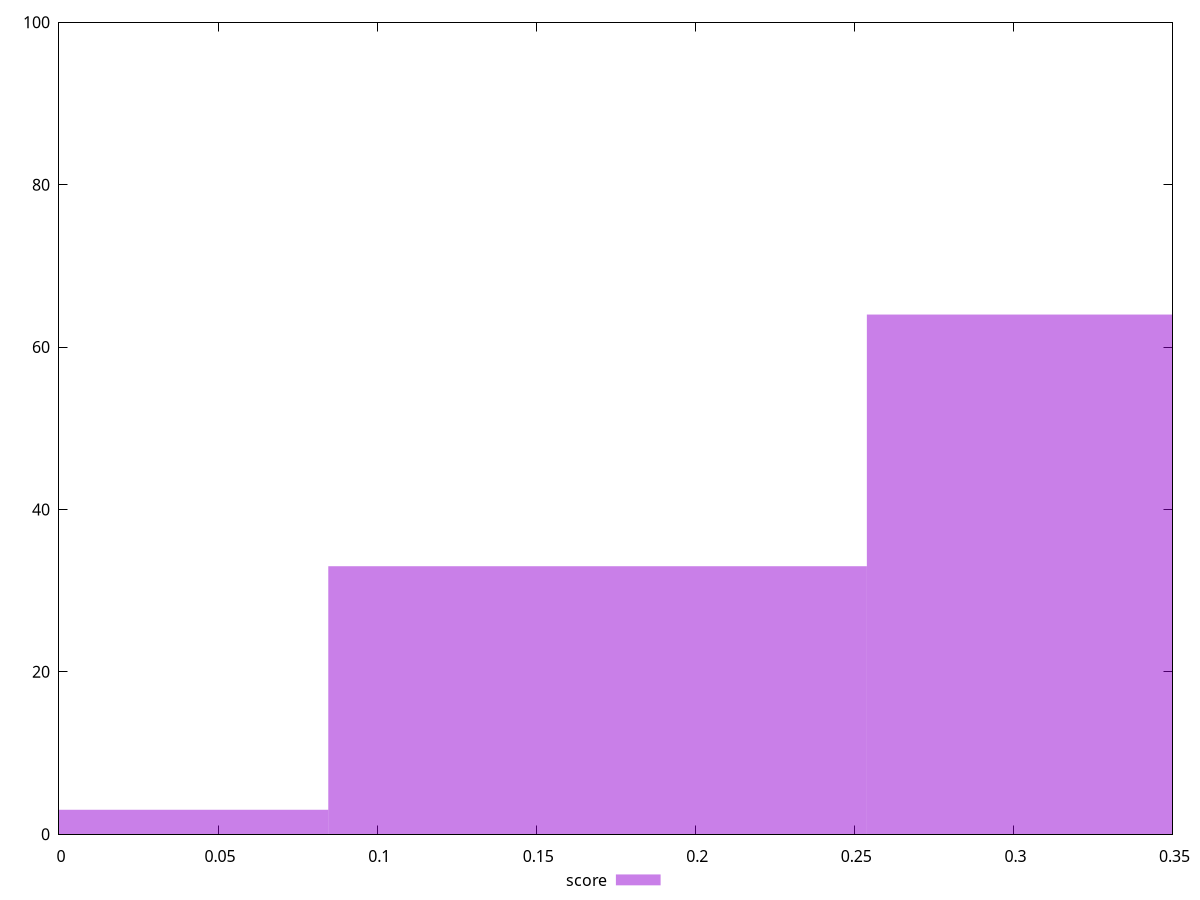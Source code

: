 reset

$score <<EOF
0 3
0.1692851371289191 33
0.3385702742578382 64
EOF

set key outside below
set boxwidth 0.1692851371289191
set xrange [0:0.35]
set yrange [0:100]
set trange [0:100]
set style fill transparent solid 0.5 noborder
set terminal svg size 640, 490 enhanced background rgb 'white'
set output "report_00026_2021-02-22T21:38:55.199Z/max-potential-fid/samples/pages/score/histogram.svg"

plot $score title "score" with boxes

reset
